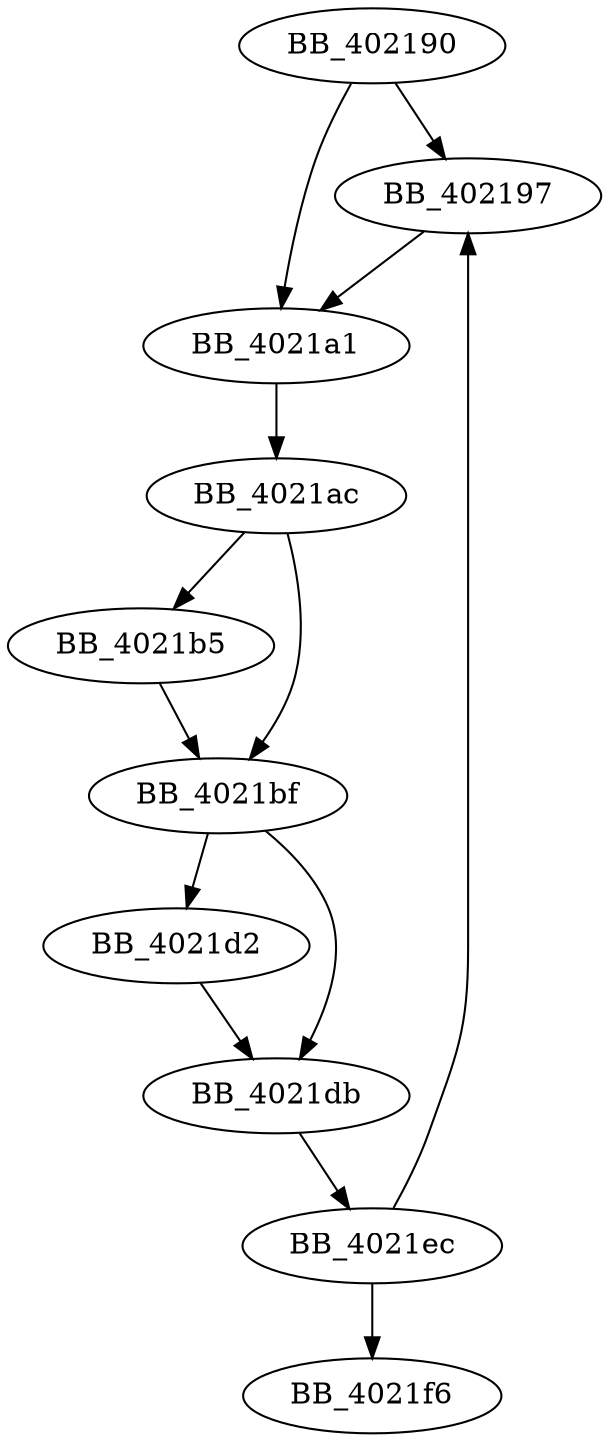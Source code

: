 DiGraph sub_402190{
BB_402190->BB_402197
BB_402190->BB_4021a1
BB_402197->BB_4021a1
BB_4021a1->BB_4021ac
BB_4021ac->BB_4021b5
BB_4021ac->BB_4021bf
BB_4021b5->BB_4021bf
BB_4021bf->BB_4021d2
BB_4021bf->BB_4021db
BB_4021d2->BB_4021db
BB_4021db->BB_4021ec
BB_4021ec->BB_402197
BB_4021ec->BB_4021f6
}
